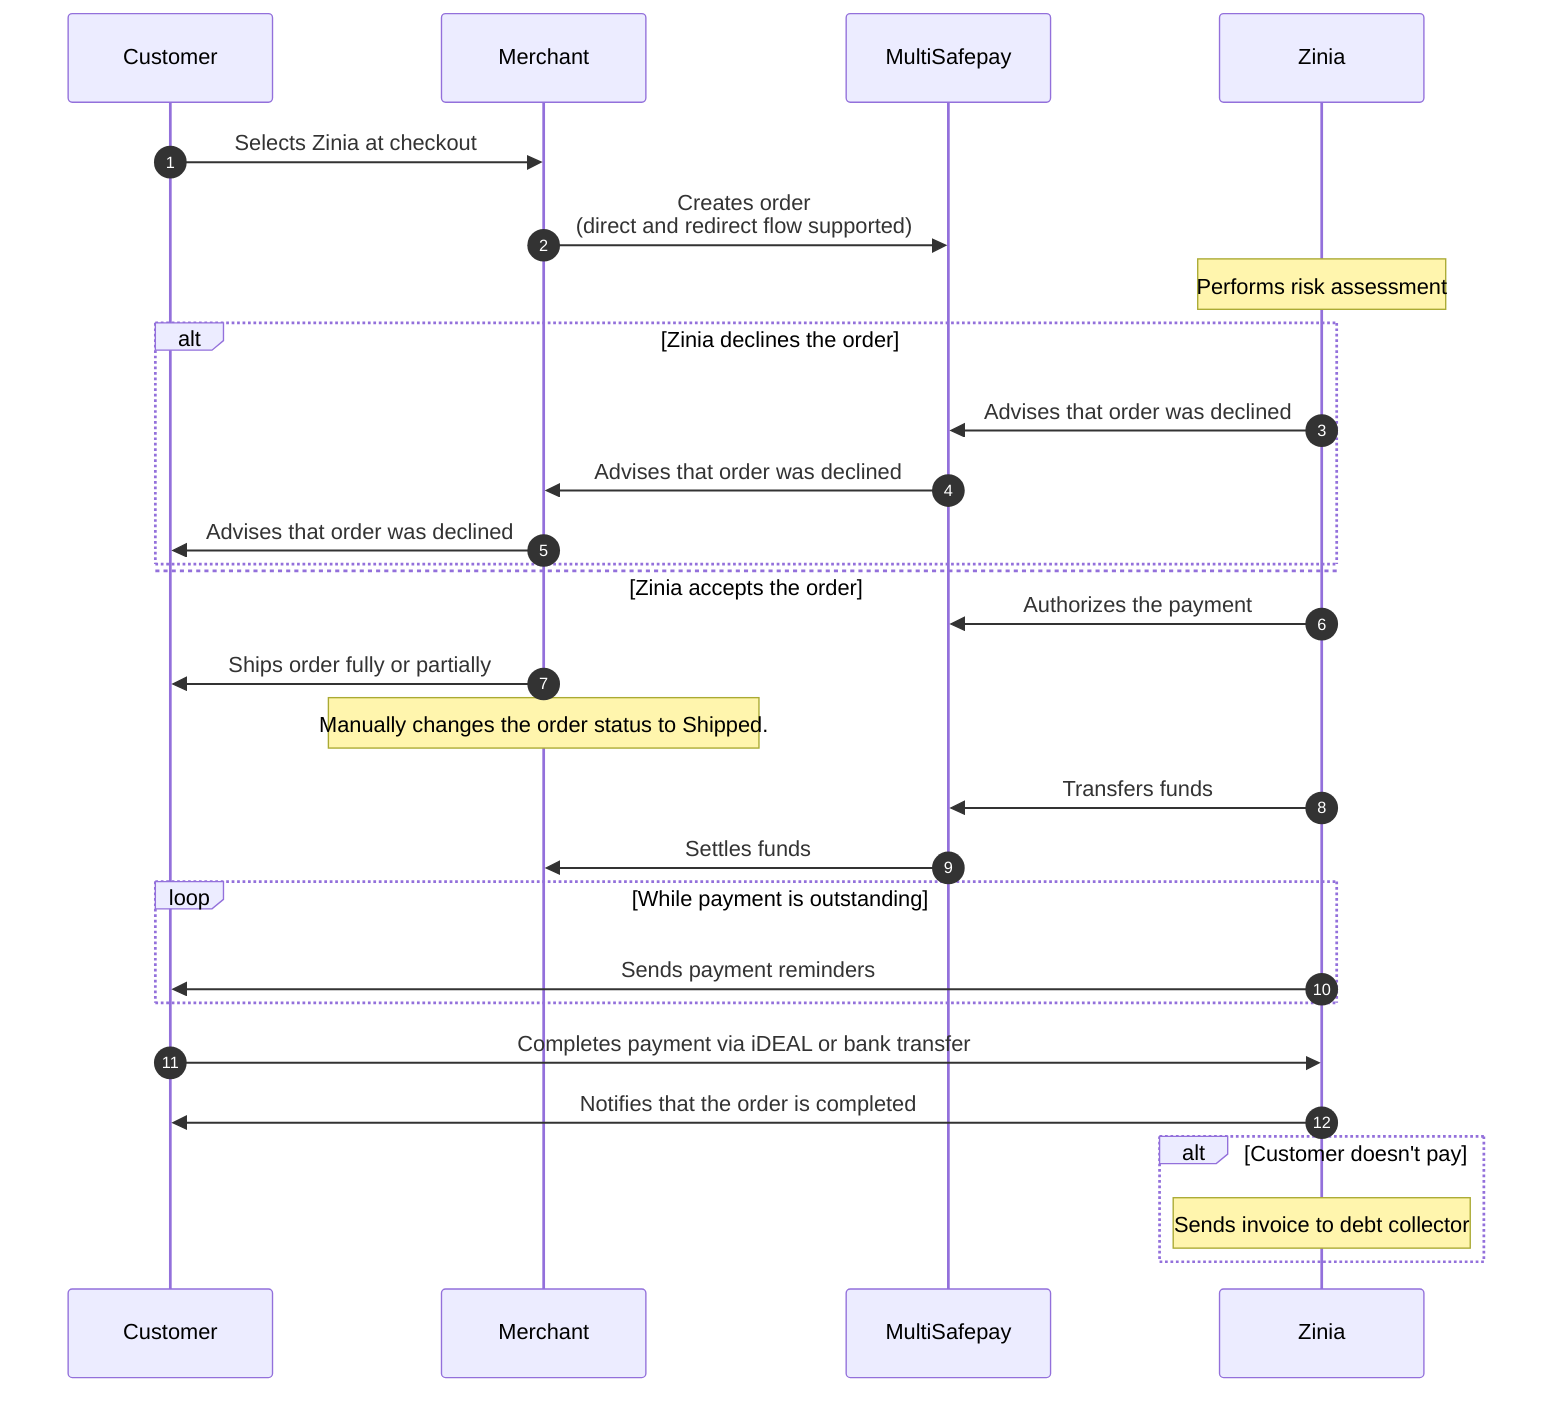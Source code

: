 sequenceDiagram
    autonumber
    participant C as Customer
    participant Me as Merchant
    participant Mu as MultiSafepay
    participant Zi as Zinia
    C->>Me: Selects Zinia at checkout
    Me->>Mu: Creates order <br> (direct and redirect flow supported)
     Note over Zi: Performs risk assessment 
        alt Zinia declines the order 
    Zi->>Mu: Advises that order was declined
    Mu->>Me: Advises that order was declined
    Me->>C: Advises that order was declined
    else Zinia accepts the order 
    end
    Zi->>Mu: Authorizes the payment
     Me->>C: Ships order fully or partially
      Note over Me: Manually changes the order status to Shipped.
    Zi->>Mu: Transfers funds
    Mu->>Me: Settles funds 
    loop While payment is outstanding
	    Zi->>C: Sends payment reminders
    end
    C->>Zi: Completes payment via iDEAL or bank transfer
    Zi->>C: Notifies that the order is completed
    alt Customer doesn't pay  
    Note over Zi: Sends invoice to debt collector
    end